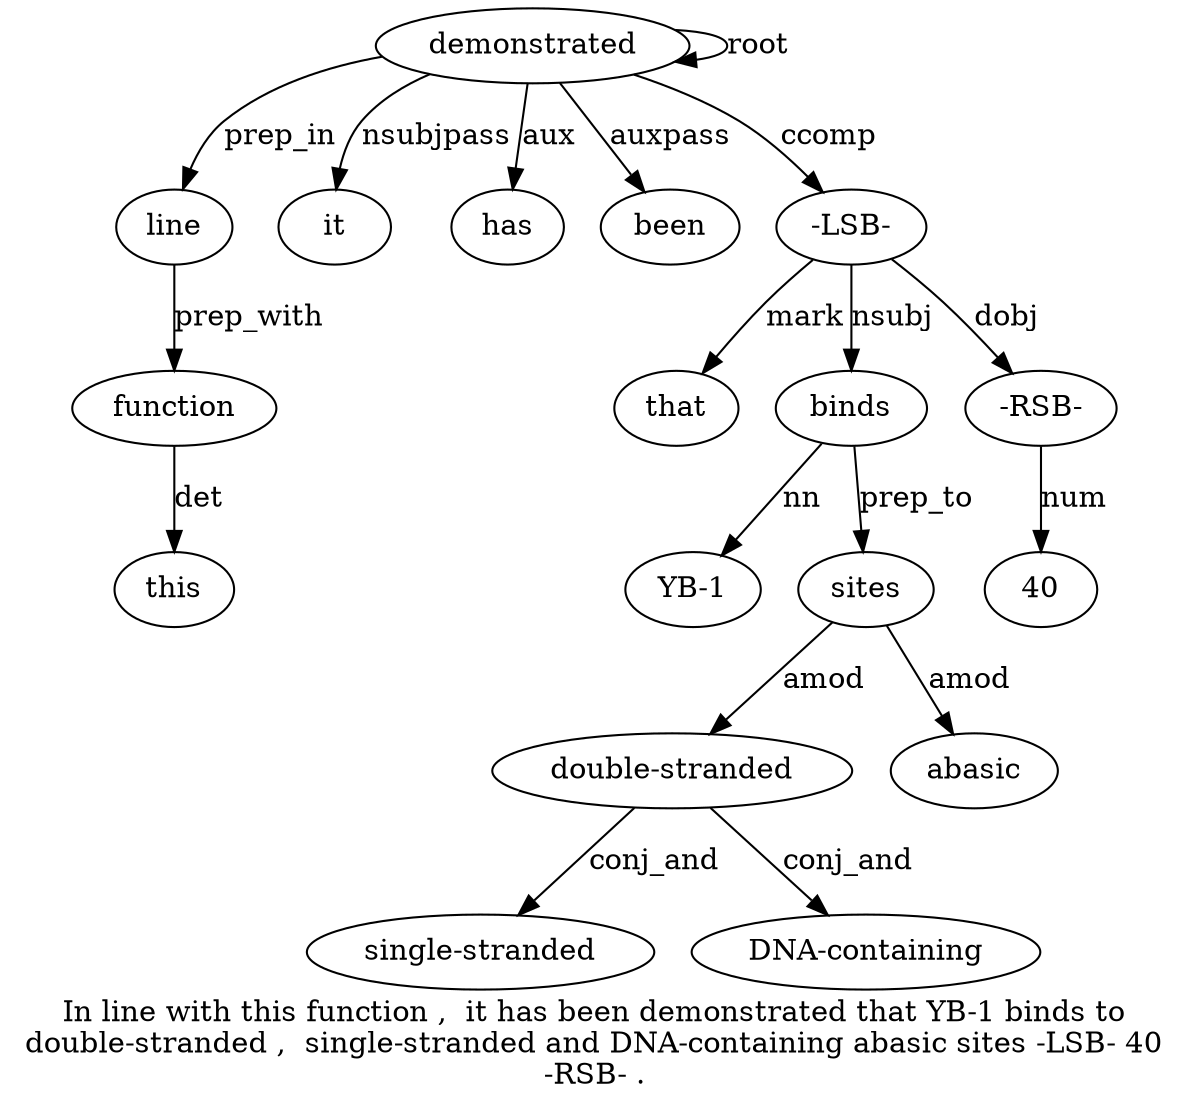digraph "In line with this function ,  it has been demonstrated that YB-1 binds to double-stranded ,  single-stranded and DNA-containing abasic sites -LSB- 40 -RSB- ." {
label="In line with this function ,  it has been demonstrated that YB-1 binds to
double-stranded ,  single-stranded and DNA-containing abasic sites -LSB- 40
-RSB- .";
demonstrated10 [style=filled, fillcolor=white, label=demonstrated];
line2 [style=filled, fillcolor=white, label=line];
demonstrated10 -> line2  [label=prep_in];
function5 [style=filled, fillcolor=white, label=function];
this4 [style=filled, fillcolor=white, label=this];
function5 -> this4  [label=det];
line2 -> function5  [label=prep_with];
it7 [style=filled, fillcolor=white, label=it];
demonstrated10 -> it7  [label=nsubjpass];
has8 [style=filled, fillcolor=white, label=has];
demonstrated10 -> has8  [label=aux];
been9 [style=filled, fillcolor=white, label=been];
demonstrated10 -> been9  [label=auxpass];
demonstrated10 -> demonstrated10  [label=root];
"-LSB-22" [style=filled, fillcolor=white, label="-LSB-"];
that11 [style=filled, fillcolor=white, label=that];
"-LSB-22" -> that11  [label=mark];
binds13 [style=filled, fillcolor=white, label=binds];
"YB-12" [style=filled, fillcolor=white, label="YB-1"];
binds13 -> "YB-12"  [label=nn];
"-LSB-22" -> binds13  [label=nsubj];
sites21 [style=filled, fillcolor=white, label=sites];
"double-stranded15" [style=filled, fillcolor=white, label="double-stranded"];
sites21 -> "double-stranded15"  [label=amod];
"single-stranded17" [style=filled, fillcolor=white, label="single-stranded"];
"double-stranded15" -> "single-stranded17"  [label=conj_and];
"DNA-containing19" [style=filled, fillcolor=white, label="DNA-containing"];
"double-stranded15" -> "DNA-containing19"  [label=conj_and];
abasic20 [style=filled, fillcolor=white, label=abasic];
sites21 -> abasic20  [label=amod];
binds13 -> sites21  [label=prep_to];
demonstrated10 -> "-LSB-22"  [label=ccomp];
"-RSB-24" [style=filled, fillcolor=white, label="-RSB-"];
4023 [style=filled, fillcolor=white, label=40];
"-RSB-24" -> 4023  [label=num];
"-LSB-22" -> "-RSB-24"  [label=dobj];
}
